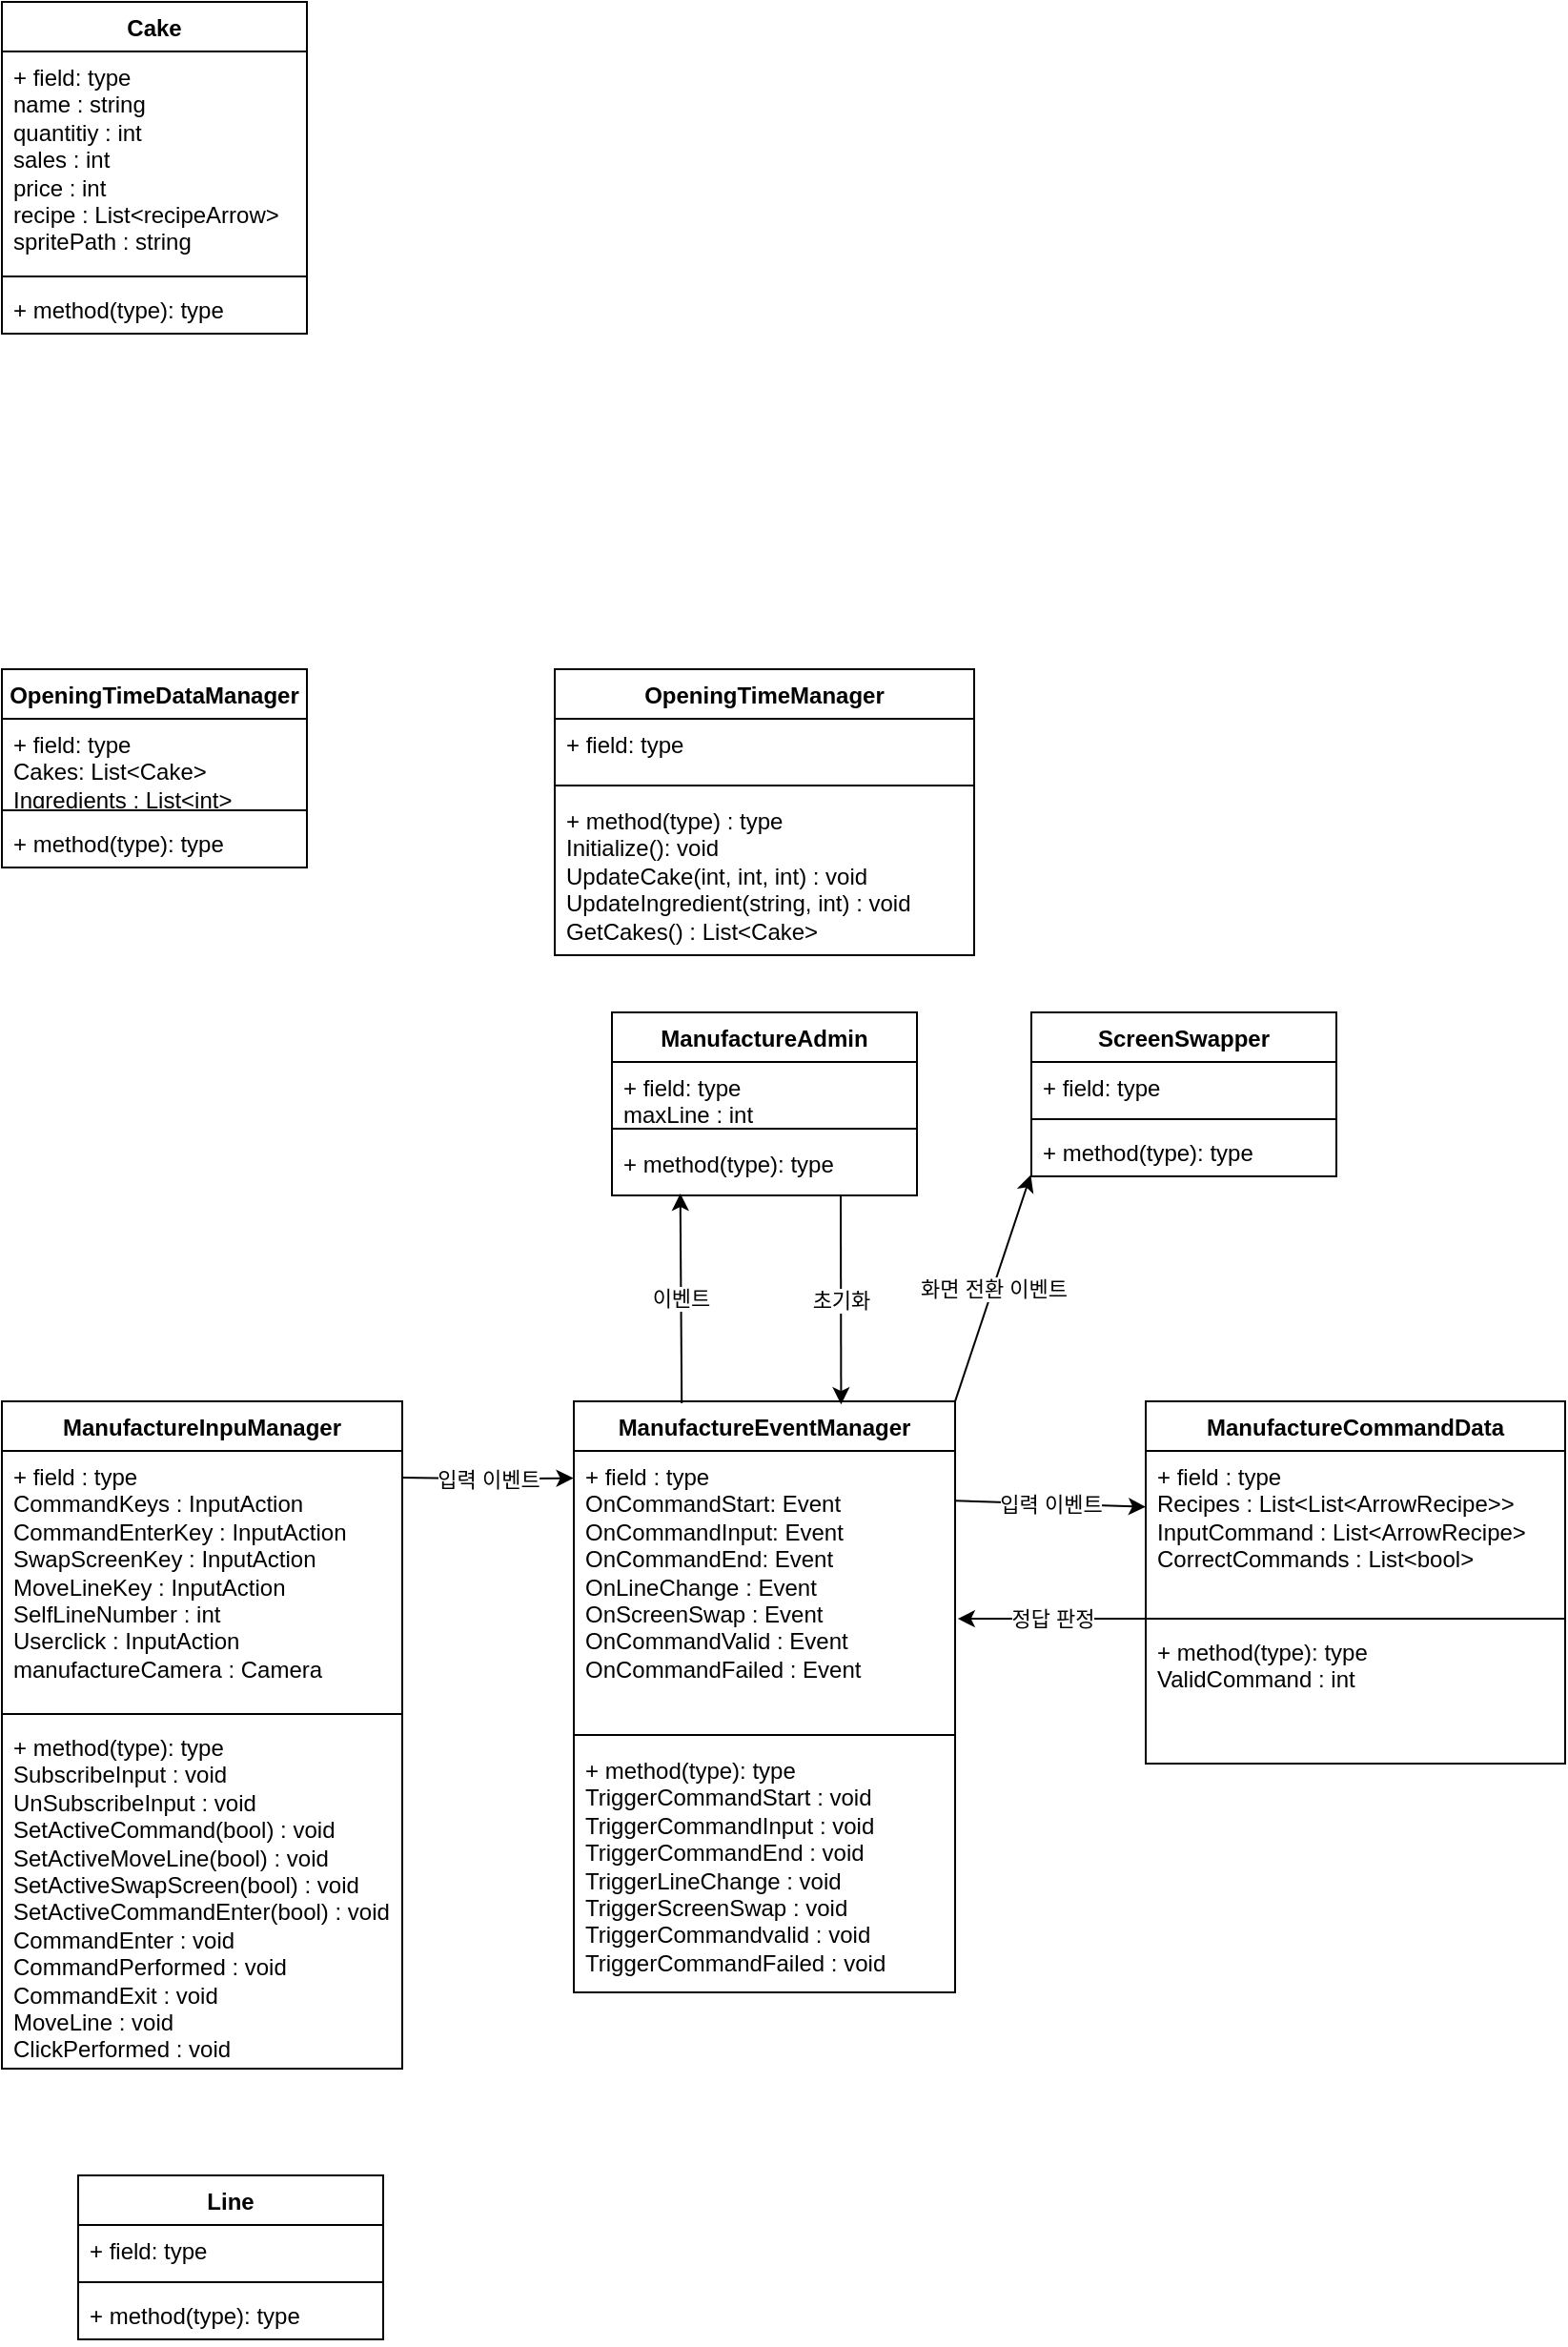 <mxfile version="26.0.16">
  <diagram id="C5RBs43oDa-KdzZeNtuy" name="Page-1">
    <mxGraphModel dx="627" dy="1642" grid="1" gridSize="10" guides="1" tooltips="1" connect="1" arrows="1" fold="1" page="1" pageScale="1" pageWidth="827" pageHeight="1169" math="0" shadow="0">
      <root>
        <mxCell id="WIyWlLk6GJQsqaUBKTNV-0" />
        <mxCell id="WIyWlLk6GJQsqaUBKTNV-1" parent="WIyWlLk6GJQsqaUBKTNV-0" />
        <mxCell id="e0bZ93DIDSI7V1r6PzEF-0" value="OpeningTimeManager" style="swimlane;fontStyle=1;align=center;verticalAlign=top;childLayout=stackLayout;horizontal=1;startSize=26;horizontalStack=0;resizeParent=1;resizeParentMax=0;resizeLast=0;collapsible=1;marginBottom=0;whiteSpace=wrap;html=1;" parent="WIyWlLk6GJQsqaUBKTNV-1" vertex="1">
          <mxGeometry x="330" width="220" height="150" as="geometry" />
        </mxCell>
        <mxCell id="e0bZ93DIDSI7V1r6PzEF-1" value="+ field: type" style="text;strokeColor=none;fillColor=none;align=left;verticalAlign=top;spacingLeft=4;spacingRight=4;overflow=hidden;rotatable=0;points=[[0,0.5],[1,0.5]];portConstraint=eastwest;whiteSpace=wrap;html=1;" parent="e0bZ93DIDSI7V1r6PzEF-0" vertex="1">
          <mxGeometry y="26" width="220" height="30" as="geometry" />
        </mxCell>
        <mxCell id="e0bZ93DIDSI7V1r6PzEF-2" value="" style="line;strokeWidth=1;fillColor=none;align=left;verticalAlign=middle;spacingTop=-1;spacingLeft=3;spacingRight=3;rotatable=0;labelPosition=right;points=[];portConstraint=eastwest;strokeColor=inherit;" parent="e0bZ93DIDSI7V1r6PzEF-0" vertex="1">
          <mxGeometry y="56" width="220" height="10" as="geometry" />
        </mxCell>
        <mxCell id="e0bZ93DIDSI7V1r6PzEF-3" value="&lt;div&gt;+ method(type) : type&lt;/div&gt;Initialize(): void&lt;div&gt;UpdateCake(int, int, int) : void&lt;/div&gt;&lt;div&gt;UpdateIngredient(string, int) : void&lt;/div&gt;&lt;div&gt;GetCakes() : List&amp;lt;Cake&amp;gt;&lt;/div&gt;" style="text;strokeColor=none;fillColor=none;align=left;verticalAlign=top;spacingLeft=4;spacingRight=4;overflow=hidden;rotatable=0;points=[[0,0.5],[1,0.5]];portConstraint=eastwest;whiteSpace=wrap;html=1;" parent="e0bZ93DIDSI7V1r6PzEF-0" vertex="1">
          <mxGeometry y="66" width="220" height="84" as="geometry" />
        </mxCell>
        <mxCell id="e0bZ93DIDSI7V1r6PzEF-4" value="ManufactureAdmin" style="swimlane;fontStyle=1;align=center;verticalAlign=top;childLayout=stackLayout;horizontal=1;startSize=26;horizontalStack=0;resizeParent=1;resizeParentMax=0;resizeLast=0;collapsible=1;marginBottom=0;whiteSpace=wrap;html=1;" parent="WIyWlLk6GJQsqaUBKTNV-1" vertex="1">
          <mxGeometry x="360" y="180" width="160" height="96" as="geometry" />
        </mxCell>
        <mxCell id="e0bZ93DIDSI7V1r6PzEF-5" value="+ field: type&lt;div&gt;maxLine : int&lt;/div&gt;" style="text;strokeColor=none;fillColor=none;align=left;verticalAlign=top;spacingLeft=4;spacingRight=4;overflow=hidden;rotatable=0;points=[[0,0.5],[1,0.5]];portConstraint=eastwest;whiteSpace=wrap;html=1;" parent="e0bZ93DIDSI7V1r6PzEF-4" vertex="1">
          <mxGeometry y="26" width="160" height="30" as="geometry" />
        </mxCell>
        <mxCell id="e0bZ93DIDSI7V1r6PzEF-6" value="" style="line;strokeWidth=1;fillColor=none;align=left;verticalAlign=middle;spacingTop=-1;spacingLeft=3;spacingRight=3;rotatable=0;labelPosition=right;points=[];portConstraint=eastwest;strokeColor=inherit;" parent="e0bZ93DIDSI7V1r6PzEF-4" vertex="1">
          <mxGeometry y="56" width="160" height="10" as="geometry" />
        </mxCell>
        <mxCell id="e0bZ93DIDSI7V1r6PzEF-7" value="+ method(type): type" style="text;strokeColor=none;fillColor=none;align=left;verticalAlign=top;spacingLeft=4;spacingRight=4;overflow=hidden;rotatable=0;points=[[0,0.5],[1,0.5]];portConstraint=eastwest;whiteSpace=wrap;html=1;" parent="e0bZ93DIDSI7V1r6PzEF-4" vertex="1">
          <mxGeometry y="66" width="160" height="30" as="geometry" />
        </mxCell>
        <mxCell id="e0bZ93DIDSI7V1r6PzEF-8" value="ManufactureEventManager" style="swimlane;fontStyle=1;align=center;verticalAlign=top;childLayout=stackLayout;horizontal=1;startSize=26;horizontalStack=0;resizeParent=1;resizeParentMax=0;resizeLast=0;collapsible=1;marginBottom=0;whiteSpace=wrap;html=1;" parent="WIyWlLk6GJQsqaUBKTNV-1" vertex="1">
          <mxGeometry x="340" y="384.06" width="200" height="310" as="geometry" />
        </mxCell>
        <mxCell id="e0bZ93DIDSI7V1r6PzEF-9" value="&lt;div&gt;+ field : type&lt;/div&gt;OnCommandStart: Event&lt;div&gt;OnCommandInput: Event&lt;/div&gt;&lt;div&gt;OnCommandEnd: Event&lt;/div&gt;&lt;div&gt;OnLineChange : Event&lt;/div&gt;&lt;div&gt;OnScreenSwap : Event&lt;/div&gt;&lt;div&gt;OnCommandValid : Event&lt;/div&gt;&lt;div&gt;OnCommandFailed : Event&lt;/div&gt;" style="text;strokeColor=none;fillColor=none;align=left;verticalAlign=top;spacingLeft=4;spacingRight=4;overflow=hidden;rotatable=0;points=[[0,0.5],[1,0.5]];portConstraint=eastwest;whiteSpace=wrap;html=1;" parent="e0bZ93DIDSI7V1r6PzEF-8" vertex="1">
          <mxGeometry y="26" width="200" height="144" as="geometry" />
        </mxCell>
        <mxCell id="e0bZ93DIDSI7V1r6PzEF-10" value="" style="line;strokeWidth=1;fillColor=none;align=left;verticalAlign=middle;spacingTop=-1;spacingLeft=3;spacingRight=3;rotatable=0;labelPosition=right;points=[];portConstraint=eastwest;strokeColor=inherit;" parent="e0bZ93DIDSI7V1r6PzEF-8" vertex="1">
          <mxGeometry y="170" width="200" height="10" as="geometry" />
        </mxCell>
        <mxCell id="e0bZ93DIDSI7V1r6PzEF-11" value="&lt;div&gt;+ method(type): type&lt;/div&gt;TriggerCommandStart : void&lt;div&gt;TriggerCommandInput : void&lt;/div&gt;&lt;div&gt;TriggerCommandEnd : void&lt;/div&gt;&lt;div&gt;TriggerLineChange : void&lt;/div&gt;&lt;div&gt;TriggerScreenSwap : void&lt;/div&gt;&lt;div&gt;TriggerCommandvalid : void&lt;/div&gt;&lt;div&gt;TriggerCommandFailed : void&lt;/div&gt;" style="text;strokeColor=none;fillColor=none;align=left;verticalAlign=top;spacingLeft=4;spacingRight=4;overflow=hidden;rotatable=0;points=[[0,0.5],[1,0.5]];portConstraint=eastwest;whiteSpace=wrap;html=1;" parent="e0bZ93DIDSI7V1r6PzEF-8" vertex="1">
          <mxGeometry y="180" width="200" height="130" as="geometry" />
        </mxCell>
        <mxCell id="e0bZ93DIDSI7V1r6PzEF-15" value="ScreenSwapper" style="swimlane;fontStyle=1;align=center;verticalAlign=top;childLayout=stackLayout;horizontal=1;startSize=26;horizontalStack=0;resizeParent=1;resizeParentMax=0;resizeLast=0;collapsible=1;marginBottom=0;whiteSpace=wrap;html=1;" parent="WIyWlLk6GJQsqaUBKTNV-1" vertex="1">
          <mxGeometry x="580" y="180" width="160" height="86" as="geometry">
            <mxRectangle x="580" y="120" width="130" height="30" as="alternateBounds" />
          </mxGeometry>
        </mxCell>
        <mxCell id="e0bZ93DIDSI7V1r6PzEF-16" value="+ field: type" style="text;strokeColor=none;fillColor=none;align=left;verticalAlign=top;spacingLeft=4;spacingRight=4;overflow=hidden;rotatable=0;points=[[0,0.5],[1,0.5]];portConstraint=eastwest;whiteSpace=wrap;html=1;" parent="e0bZ93DIDSI7V1r6PzEF-15" vertex="1">
          <mxGeometry y="26" width="160" height="26" as="geometry" />
        </mxCell>
        <mxCell id="e0bZ93DIDSI7V1r6PzEF-17" value="" style="line;strokeWidth=1;fillColor=none;align=left;verticalAlign=middle;spacingTop=-1;spacingLeft=3;spacingRight=3;rotatable=0;labelPosition=right;points=[];portConstraint=eastwest;strokeColor=inherit;" parent="e0bZ93DIDSI7V1r6PzEF-15" vertex="1">
          <mxGeometry y="52" width="160" height="8" as="geometry" />
        </mxCell>
        <mxCell id="e0bZ93DIDSI7V1r6PzEF-18" value="+ method(type): type" style="text;strokeColor=none;fillColor=none;align=left;verticalAlign=top;spacingLeft=4;spacingRight=4;overflow=hidden;rotatable=0;points=[[0,0.5],[1,0.5]];portConstraint=eastwest;whiteSpace=wrap;html=1;" parent="e0bZ93DIDSI7V1r6PzEF-15" vertex="1">
          <mxGeometry y="60" width="160" height="26" as="geometry" />
        </mxCell>
        <mxCell id="e0bZ93DIDSI7V1r6PzEF-21" value="" style="endArrow=classic;html=1;rounded=0;exitX=1;exitY=0;exitDx=0;exitDy=0;entryX=-0.002;entryY=0.969;entryDx=0;entryDy=0;entryPerimeter=0;" parent="WIyWlLk6GJQsqaUBKTNV-1" source="e0bZ93DIDSI7V1r6PzEF-8" target="e0bZ93DIDSI7V1r6PzEF-18" edge="1">
          <mxGeometry relative="1" as="geometry">
            <mxPoint x="570" y="320" as="sourcePoint" />
            <mxPoint x="670" y="320" as="targetPoint" />
          </mxGeometry>
        </mxCell>
        <mxCell id="e0bZ93DIDSI7V1r6PzEF-22" value="화면 전환 이벤트" style="edgeLabel;resizable=0;html=1;;align=center;verticalAlign=middle;" parent="e0bZ93DIDSI7V1r6PzEF-21" connectable="0" vertex="1">
          <mxGeometry relative="1" as="geometry" />
        </mxCell>
        <mxCell id="e0bZ93DIDSI7V1r6PzEF-23" value="OpeningTimeDataManager" style="swimlane;fontStyle=1;align=center;verticalAlign=top;childLayout=stackLayout;horizontal=1;startSize=26;horizontalStack=0;resizeParent=1;resizeParentMax=0;resizeLast=0;collapsible=1;marginBottom=0;whiteSpace=wrap;html=1;" parent="WIyWlLk6GJQsqaUBKTNV-1" vertex="1">
          <mxGeometry x="40" width="160" height="104" as="geometry" />
        </mxCell>
        <mxCell id="e0bZ93DIDSI7V1r6PzEF-24" value="&lt;div&gt;+ field: type&lt;/div&gt;Cakes: List&amp;lt;Cake&amp;gt;&lt;div&gt;Ingredients : List&amp;lt;int&amp;gt;&lt;/div&gt;" style="text;strokeColor=none;fillColor=none;align=left;verticalAlign=top;spacingLeft=4;spacingRight=4;overflow=hidden;rotatable=0;points=[[0,0.5],[1,0.5]];portConstraint=eastwest;whiteSpace=wrap;html=1;" parent="e0bZ93DIDSI7V1r6PzEF-23" vertex="1">
          <mxGeometry y="26" width="160" height="44" as="geometry" />
        </mxCell>
        <mxCell id="e0bZ93DIDSI7V1r6PzEF-25" value="" style="line;strokeWidth=1;fillColor=none;align=left;verticalAlign=middle;spacingTop=-1;spacingLeft=3;spacingRight=3;rotatable=0;labelPosition=right;points=[];portConstraint=eastwest;strokeColor=inherit;" parent="e0bZ93DIDSI7V1r6PzEF-23" vertex="1">
          <mxGeometry y="70" width="160" height="8" as="geometry" />
        </mxCell>
        <mxCell id="e0bZ93DIDSI7V1r6PzEF-26" value="+ method(type): type" style="text;strokeColor=none;fillColor=none;align=left;verticalAlign=top;spacingLeft=4;spacingRight=4;overflow=hidden;rotatable=0;points=[[0,0.5],[1,0.5]];portConstraint=eastwest;whiteSpace=wrap;html=1;" parent="e0bZ93DIDSI7V1r6PzEF-23" vertex="1">
          <mxGeometry y="78" width="160" height="26" as="geometry" />
        </mxCell>
        <mxCell id="e0bZ93DIDSI7V1r6PzEF-31" value="입력 이벤트" style="edgeStyle=orthogonalEdgeStyle;rounded=0;orthogonalLoop=1;jettySize=auto;html=1;entryX=-0.001;entryY=0.019;entryDx=0;entryDy=0;entryPerimeter=0;" parent="WIyWlLk6GJQsqaUBKTNV-1" edge="1">
          <mxGeometry relative="1" as="geometry">
            <mxPoint x="250" y="424.06" as="sourcePoint" />
            <mxPoint x="339.8" y="424.276" as="targetPoint" />
            <Array as="points" />
          </mxGeometry>
        </mxCell>
        <mxCell id="e0bZ93DIDSI7V1r6PzEF-27" value="ManufactureInpuManager" style="swimlane;fontStyle=1;align=center;verticalAlign=top;childLayout=stackLayout;horizontal=1;startSize=26;horizontalStack=0;resizeParent=1;resizeParentMax=0;resizeLast=0;collapsible=1;marginBottom=0;whiteSpace=wrap;html=1;" parent="WIyWlLk6GJQsqaUBKTNV-1" vertex="1">
          <mxGeometry x="40" y="384.06" width="210" height="350" as="geometry" />
        </mxCell>
        <mxCell id="e0bZ93DIDSI7V1r6PzEF-28" value="&lt;div&gt;&lt;div&gt;+ field : type&lt;/div&gt;&lt;/div&gt;CommandKeys : InputAction&lt;div&gt;&lt;div&gt;CommandEnterKey : InputAction&lt;/div&gt;&lt;div&gt;SwapScreenKey : InputAction&lt;/div&gt;&lt;div&gt;MoveLineKey : InputAction&lt;/div&gt;&lt;/div&gt;&lt;div&gt;SelfLineNumber : int&lt;/div&gt;&lt;div&gt;Userclick : InputAction&lt;/div&gt;&lt;div&gt;manufactureCamera : Camera&lt;/div&gt;&lt;div&gt;&lt;br&gt;&lt;/div&gt;" style="text;strokeColor=none;fillColor=none;align=left;verticalAlign=top;spacingLeft=4;spacingRight=4;overflow=hidden;rotatable=0;points=[[0,0.5],[1,0.5]];portConstraint=eastwest;whiteSpace=wrap;html=1;" parent="e0bZ93DIDSI7V1r6PzEF-27" vertex="1">
          <mxGeometry y="26" width="210" height="134" as="geometry" />
        </mxCell>
        <mxCell id="e0bZ93DIDSI7V1r6PzEF-29" value="" style="line;strokeWidth=1;fillColor=none;align=left;verticalAlign=middle;spacingTop=-1;spacingLeft=3;spacingRight=3;rotatable=0;labelPosition=right;points=[];portConstraint=eastwest;strokeColor=inherit;" parent="e0bZ93DIDSI7V1r6PzEF-27" vertex="1">
          <mxGeometry y="160" width="210" height="8" as="geometry" />
        </mxCell>
        <mxCell id="e0bZ93DIDSI7V1r6PzEF-30" value="+ method(type): type&lt;div&gt;SubscribeInput : void&lt;/div&gt;&lt;div&gt;UnSubscribeInput : void&lt;/div&gt;&lt;div&gt;SetActiveCommand(bool) : void&lt;/div&gt;&lt;div&gt;SetActiveMoveLine(bool) : void&lt;/div&gt;&lt;div&gt;SetActiveSwapScreen(bool) : void&lt;/div&gt;&lt;div&gt;SetActiveCommandEnter(bool) : void&lt;/div&gt;&lt;div&gt;CommandEnter : void&lt;/div&gt;&lt;div&gt;CommandPerformed : void&lt;/div&gt;&lt;div&gt;CommandExit : void&lt;/div&gt;&lt;div&gt;MoveLine : void&lt;/div&gt;&lt;div&gt;ClickPerformed : void&lt;/div&gt;&lt;div&gt;&lt;br&gt;&lt;/div&gt;" style="text;strokeColor=none;fillColor=none;align=left;verticalAlign=top;spacingLeft=4;spacingRight=4;overflow=hidden;rotatable=0;points=[[0,0.5],[1,0.5]];portConstraint=eastwest;whiteSpace=wrap;html=1;" parent="e0bZ93DIDSI7V1r6PzEF-27" vertex="1">
          <mxGeometry y="168" width="210" height="182" as="geometry" />
        </mxCell>
        <mxCell id="e0bZ93DIDSI7V1r6PzEF-32" value="ManufactureCommandData" style="swimlane;fontStyle=1;align=center;verticalAlign=top;childLayout=stackLayout;horizontal=1;startSize=26;horizontalStack=0;resizeParent=1;resizeParentMax=0;resizeLast=0;collapsible=1;marginBottom=0;whiteSpace=wrap;html=1;" parent="WIyWlLk6GJQsqaUBKTNV-1" vertex="1">
          <mxGeometry x="640" y="384.06" width="220" height="190" as="geometry" />
        </mxCell>
        <mxCell id="e0bZ93DIDSI7V1r6PzEF-33" value="&lt;div&gt;&lt;div&gt;+ field : type&lt;/div&gt;&lt;/div&gt;Recipes : List&amp;lt;List&amp;lt;ArrowRecipe&amp;gt;&amp;gt;&lt;div&gt;&lt;div&gt;InputCommand : List&amp;lt;ArrowRecipe&amp;gt;&lt;/div&gt;&lt;div&gt;CorrectCommands : List&amp;lt;bool&amp;gt;&lt;/div&gt;&lt;/div&gt;" style="text;strokeColor=none;fillColor=none;align=left;verticalAlign=top;spacingLeft=4;spacingRight=4;overflow=hidden;rotatable=0;points=[[0,0.5],[1,0.5]];portConstraint=eastwest;whiteSpace=wrap;html=1;" parent="e0bZ93DIDSI7V1r6PzEF-32" vertex="1">
          <mxGeometry y="26" width="220" height="84" as="geometry" />
        </mxCell>
        <mxCell id="e0bZ93DIDSI7V1r6PzEF-34" value="" style="line;strokeWidth=1;fillColor=none;align=left;verticalAlign=middle;spacingTop=-1;spacingLeft=3;spacingRight=3;rotatable=0;labelPosition=right;points=[];portConstraint=eastwest;strokeColor=inherit;" parent="e0bZ93DIDSI7V1r6PzEF-32" vertex="1">
          <mxGeometry y="110" width="220" height="8" as="geometry" />
        </mxCell>
        <mxCell id="e0bZ93DIDSI7V1r6PzEF-35" value="+ method(type): type&lt;div&gt;ValidCommand : int&lt;/div&gt;&lt;div&gt;&lt;br&gt;&lt;/div&gt;" style="text;strokeColor=none;fillColor=none;align=left;verticalAlign=top;spacingLeft=4;spacingRight=4;overflow=hidden;rotatable=0;points=[[0,0.5],[1,0.5]];portConstraint=eastwest;whiteSpace=wrap;html=1;" parent="e0bZ93DIDSI7V1r6PzEF-32" vertex="1">
          <mxGeometry y="118" width="220" height="72" as="geometry" />
        </mxCell>
        <mxCell id="e0bZ93DIDSI7V1r6PzEF-37" value="입력 이벤트" style="endArrow=classic;html=1;rounded=0;exitX=1.001;exitY=0.181;exitDx=0;exitDy=0;exitPerimeter=0;entryX=0;entryY=0.349;entryDx=0;entryDy=0;entryPerimeter=0;" parent="WIyWlLk6GJQsqaUBKTNV-1" source="e0bZ93DIDSI7V1r6PzEF-9" target="e0bZ93DIDSI7V1r6PzEF-33" edge="1">
          <mxGeometry width="50" height="50" relative="1" as="geometry">
            <mxPoint x="550" y="514.06" as="sourcePoint" />
            <mxPoint x="600" y="464.06" as="targetPoint" />
          </mxGeometry>
        </mxCell>
        <mxCell id="e0bZ93DIDSI7V1r6PzEF-38" value="정답 판정" style="endArrow=classic;html=1;rounded=0;entryX=1.007;entryY=0.611;entryDx=0;entryDy=0;entryPerimeter=0;movable=1;resizable=1;rotatable=1;deletable=1;editable=1;locked=0;connectable=1;" parent="WIyWlLk6GJQsqaUBKTNV-1" target="e0bZ93DIDSI7V1r6PzEF-9" edge="1">
          <mxGeometry width="50" height="50" relative="1" as="geometry">
            <mxPoint x="640" y="498.06" as="sourcePoint" />
            <mxPoint x="640" y="424.06" as="targetPoint" />
          </mxGeometry>
        </mxCell>
        <mxCell id="8WX-bC6pfCJ_SLDALCjx-0" value="Line" style="swimlane;fontStyle=1;align=center;verticalAlign=top;childLayout=stackLayout;horizontal=1;startSize=26;horizontalStack=0;resizeParent=1;resizeParentMax=0;resizeLast=0;collapsible=1;marginBottom=0;whiteSpace=wrap;html=1;" parent="WIyWlLk6GJQsqaUBKTNV-1" vertex="1">
          <mxGeometry x="80" y="790" width="160" height="86" as="geometry" />
        </mxCell>
        <mxCell id="8WX-bC6pfCJ_SLDALCjx-1" value="+ field: type&lt;div&gt;&lt;br&gt;&lt;/div&gt;" style="text;strokeColor=none;fillColor=none;align=left;verticalAlign=top;spacingLeft=4;spacingRight=4;overflow=hidden;rotatable=0;points=[[0,0.5],[1,0.5]];portConstraint=eastwest;whiteSpace=wrap;html=1;" parent="8WX-bC6pfCJ_SLDALCjx-0" vertex="1">
          <mxGeometry y="26" width="160" height="26" as="geometry" />
        </mxCell>
        <mxCell id="8WX-bC6pfCJ_SLDALCjx-2" value="" style="line;strokeWidth=1;fillColor=none;align=left;verticalAlign=middle;spacingTop=-1;spacingLeft=3;spacingRight=3;rotatable=0;labelPosition=right;points=[];portConstraint=eastwest;strokeColor=inherit;" parent="8WX-bC6pfCJ_SLDALCjx-0" vertex="1">
          <mxGeometry y="52" width="160" height="8" as="geometry" />
        </mxCell>
        <mxCell id="8WX-bC6pfCJ_SLDALCjx-3" value="+ method(type): type" style="text;strokeColor=none;fillColor=none;align=left;verticalAlign=top;spacingLeft=4;spacingRight=4;overflow=hidden;rotatable=0;points=[[0,0.5],[1,0.5]];portConstraint=eastwest;whiteSpace=wrap;html=1;" parent="8WX-bC6pfCJ_SLDALCjx-0" vertex="1">
          <mxGeometry y="60" width="160" height="26" as="geometry" />
        </mxCell>
        <mxCell id="8WX-bC6pfCJ_SLDALCjx-5" value="초기화" style="endArrow=classic;html=1;rounded=0;entryX=0.701;entryY=0.005;entryDx=0;entryDy=0;entryPerimeter=0;exitX=0.75;exitY=1;exitDx=0;exitDy=0;" parent="WIyWlLk6GJQsqaUBKTNV-1" source="e0bZ93DIDSI7V1r6PzEF-4" target="e0bZ93DIDSI7V1r6PzEF-8" edge="1">
          <mxGeometry width="50" height="50" relative="1" as="geometry">
            <mxPoint x="480" y="290" as="sourcePoint" />
            <mxPoint x="480" y="384.33" as="targetPoint" />
          </mxGeometry>
        </mxCell>
        <mxCell id="8WX-bC6pfCJ_SLDALCjx-6" value="이벤트" style="endArrow=classic;html=1;rounded=0;exitX=0.283;exitY=0.003;exitDx=0;exitDy=0;exitPerimeter=0;entryX=0.224;entryY=0.967;entryDx=0;entryDy=0;entryPerimeter=0;" parent="WIyWlLk6GJQsqaUBKTNV-1" source="e0bZ93DIDSI7V1r6PzEF-8" target="e0bZ93DIDSI7V1r6PzEF-7" edge="1">
          <mxGeometry width="50" height="50" relative="1" as="geometry">
            <mxPoint x="410" y="320" as="sourcePoint" />
            <mxPoint x="430" y="350" as="targetPoint" />
          </mxGeometry>
        </mxCell>
        <mxCell id="8WX-bC6pfCJ_SLDALCjx-7" value="Cake" style="swimlane;fontStyle=1;align=center;verticalAlign=top;childLayout=stackLayout;horizontal=1;startSize=26;horizontalStack=0;resizeParent=1;resizeParentMax=0;resizeLast=0;collapsible=1;marginBottom=0;whiteSpace=wrap;html=1;" parent="WIyWlLk6GJQsqaUBKTNV-1" vertex="1">
          <mxGeometry x="40" y="-350" width="160" height="174" as="geometry" />
        </mxCell>
        <mxCell id="8WX-bC6pfCJ_SLDALCjx-8" value="+ field: type&lt;div&gt;name : string&lt;/div&gt;&lt;div&gt;quantitiy : int&lt;/div&gt;&lt;div&gt;sales : int&lt;/div&gt;&lt;div&gt;price : int&lt;/div&gt;&lt;div&gt;recipe : List&amp;lt;recipeArrow&amp;gt;&lt;/div&gt;&lt;div&gt;spritePath : string&lt;/div&gt;" style="text;strokeColor=none;fillColor=none;align=left;verticalAlign=top;spacingLeft=4;spacingRight=4;overflow=hidden;rotatable=0;points=[[0,0.5],[1,0.5]];portConstraint=eastwest;whiteSpace=wrap;html=1;" parent="8WX-bC6pfCJ_SLDALCjx-7" vertex="1">
          <mxGeometry y="26" width="160" height="114" as="geometry" />
        </mxCell>
        <mxCell id="8WX-bC6pfCJ_SLDALCjx-9" value="" style="line;strokeWidth=1;fillColor=none;align=left;verticalAlign=middle;spacingTop=-1;spacingLeft=3;spacingRight=3;rotatable=0;labelPosition=right;points=[];portConstraint=eastwest;strokeColor=inherit;" parent="8WX-bC6pfCJ_SLDALCjx-7" vertex="1">
          <mxGeometry y="140" width="160" height="8" as="geometry" />
        </mxCell>
        <mxCell id="8WX-bC6pfCJ_SLDALCjx-10" value="+ method(type): type" style="text;strokeColor=none;fillColor=none;align=left;verticalAlign=top;spacingLeft=4;spacingRight=4;overflow=hidden;rotatable=0;points=[[0,0.5],[1,0.5]];portConstraint=eastwest;whiteSpace=wrap;html=1;" parent="8WX-bC6pfCJ_SLDALCjx-7" vertex="1">
          <mxGeometry y="148" width="160" height="26" as="geometry" />
        </mxCell>
      </root>
    </mxGraphModel>
  </diagram>
</mxfile>
